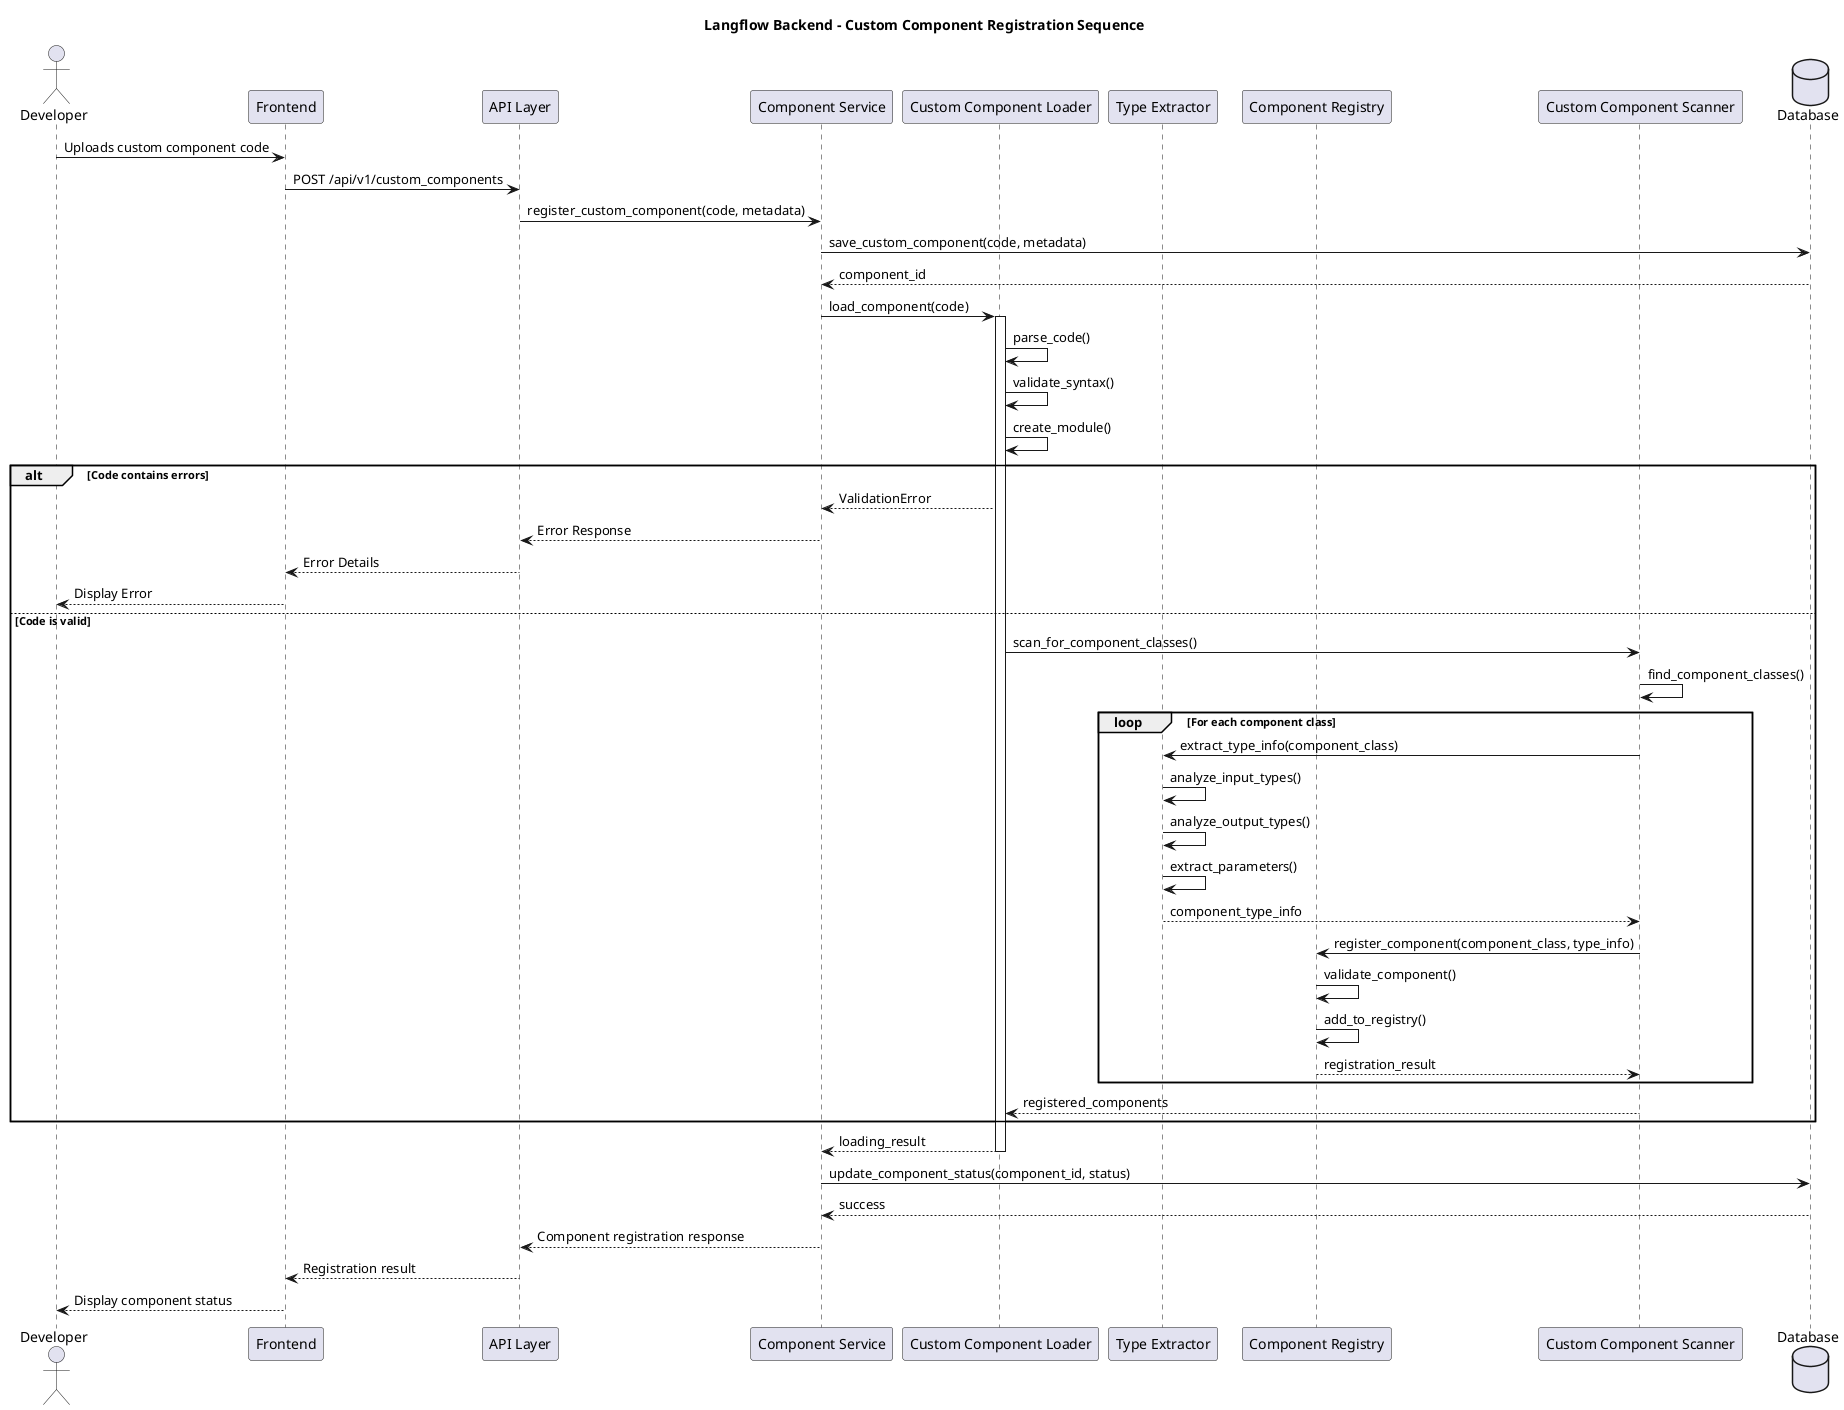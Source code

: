 @startuml Custom_Component_Registration
title Langflow Backend - Custom Component Registration Sequence

actor "Developer" as Developer
participant "Frontend" as Frontend
participant "API Layer" as API
participant "Component Service" as ComponentService
participant "Custom Component Loader" as CustomLoader
participant "Type Extractor" as TypeExtractor
participant "Component Registry" as Registry
participant "Custom Component Scanner" as Scanner
database "Database" as DB

Developer -> Frontend: Uploads custom component code
Frontend -> API: POST /api/v1/custom_components
API -> ComponentService: register_custom_component(code, metadata)

ComponentService -> DB: save_custom_component(code, metadata)
DB --> ComponentService: component_id

ComponentService -> CustomLoader: load_component(code)
activate CustomLoader

CustomLoader -> CustomLoader: parse_code()
CustomLoader -> CustomLoader: validate_syntax()
CustomLoader -> CustomLoader: create_module()

alt Code contains errors
    CustomLoader --> ComponentService: ValidationError
    ComponentService --> API: Error Response
    API --> Frontend: Error Details
    Frontend --> Developer: Display Error
else Code is valid
    CustomLoader -> Scanner: scan_for_component_classes()
    Scanner -> Scanner: find_component_classes()
    
    loop For each component class
        Scanner -> TypeExtractor: extract_type_info(component_class)
        TypeExtractor -> TypeExtractor: analyze_input_types()
        TypeExtractor -> TypeExtractor: analyze_output_types()
        TypeExtractor -> TypeExtractor: extract_parameters()
        TypeExtractor --> Scanner: component_type_info
        
        Scanner -> Registry: register_component(component_class, type_info)
        Registry -> Registry: validate_component()
        Registry -> Registry: add_to_registry()
        Registry --> Scanner: registration_result
    end
    
    Scanner --> CustomLoader: registered_components
end

CustomLoader --> ComponentService: loading_result
deactivate CustomLoader

ComponentService -> DB: update_component_status(component_id, status)
DB --> ComponentService: success

ComponentService --> API: Component registration response
API --> Frontend: Registration result
Frontend --> Developer: Display component status

@enduml
